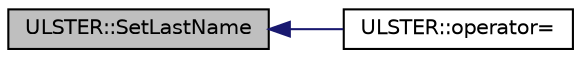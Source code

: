 digraph "ULSTER::SetLastName"
{
  edge [fontname="Helvetica",fontsize="10",labelfontname="Helvetica",labelfontsize="10"];
  node [fontname="Helvetica",fontsize="10",shape=record];
  rankdir="LR";
  Node1 [label="ULSTER::SetLastName",height=0.2,width=0.4,color="black", fillcolor="grey75", style="filled", fontcolor="black"];
  Node1 -> Node2 [dir="back",color="midnightblue",fontsize="10",style="solid"];
  Node2 [label="ULSTER::operator=",height=0.2,width=0.4,color="black", fillcolor="white", style="filled",URL="$class_u_l_s_t_e_r.html#aa096fc13a27cf4c4238af3aad8382a13"];
}
